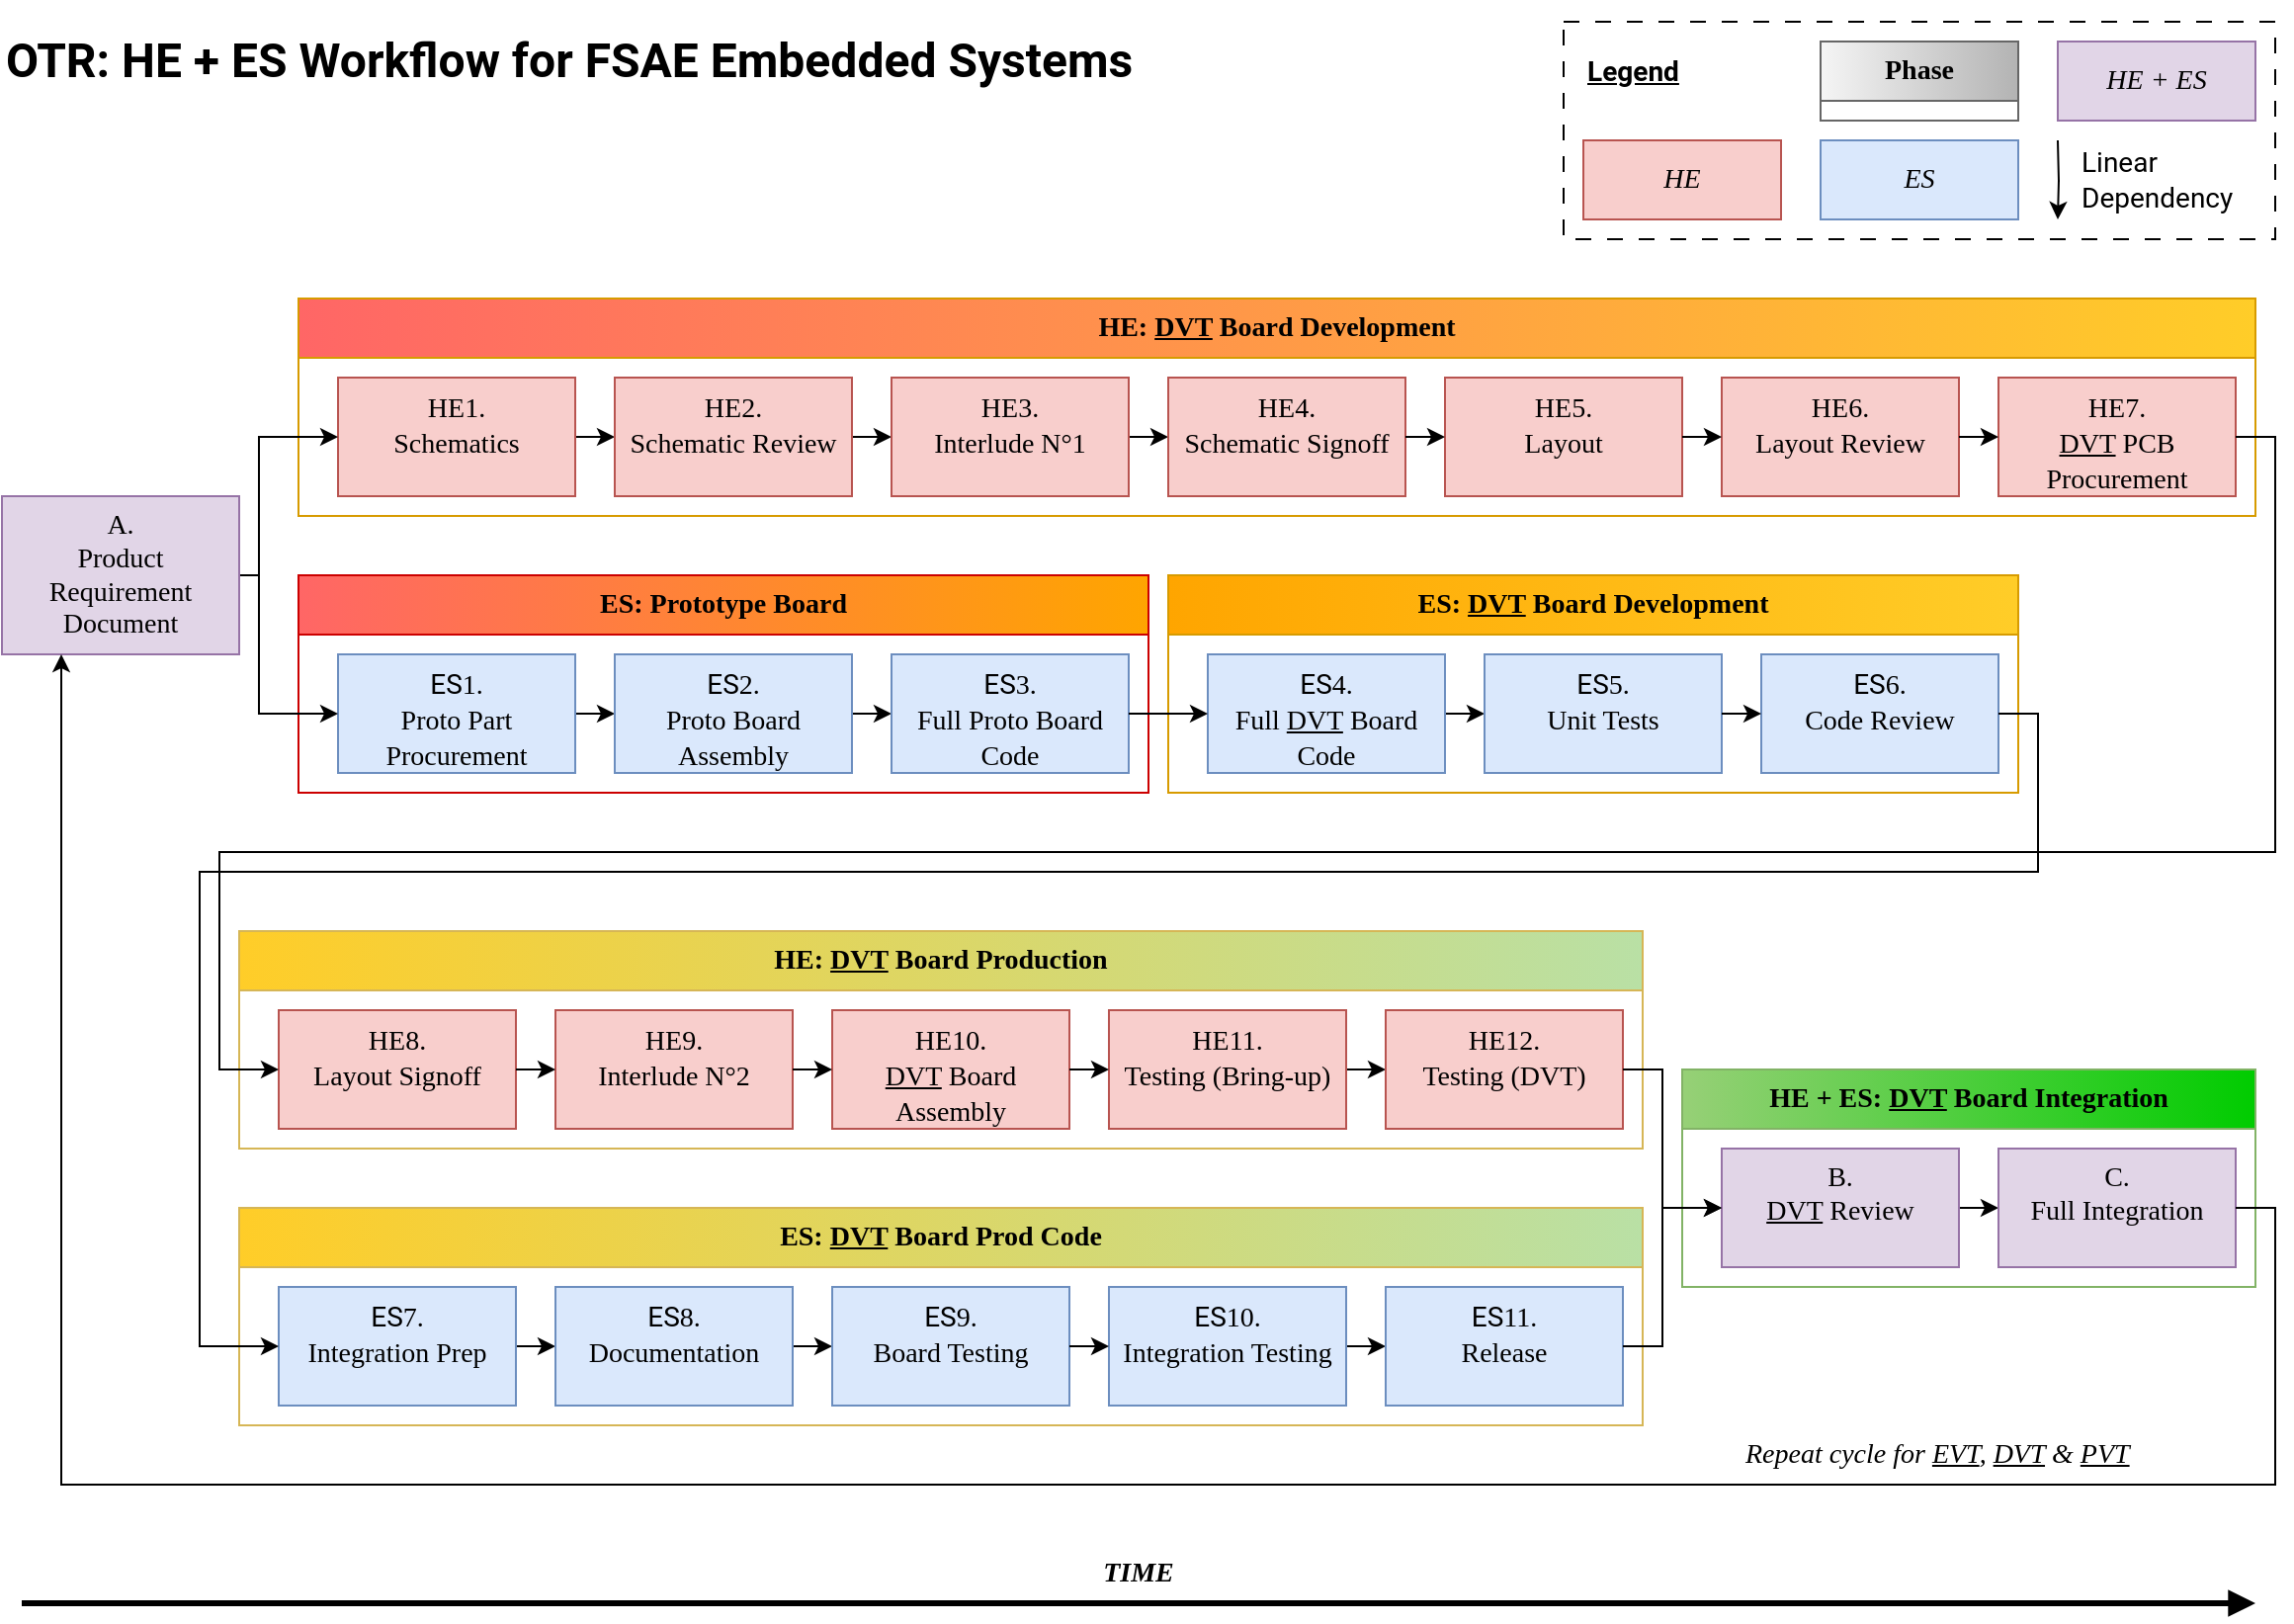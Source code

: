 <mxfile version="21.7.2" type="device">
  <diagram name="Page-1" id="mjspA0PIAPkoLd376Tkk">
    <mxGraphModel dx="1434" dy="746" grid="1" gridSize="10" guides="1" tooltips="1" connect="1" arrows="1" fold="1" page="1" pageScale="1" pageWidth="1169" pageHeight="827" math="0" shadow="0">
      <root>
        <mxCell id="0" />
        <mxCell id="1" parent="0" />
        <mxCell id="IAMInaEh3-bJ36sQtGoJ-46" value="ES: Prototype Board" style="swimlane;whiteSpace=wrap;html=1;fontSize=14;fontFamily=JetBrains Mono;fontSource=https%3A%2F%2Ffonts.googleapis.com%2Fcss%3Ffamily%3DJetBrains%2BMono;fillColor=#FFA500;strokeColor=#CC0000;startSize=30;gradientColor=#FF6666;gradientDirection=west;" parent="1" vertex="1">
          <mxGeometry x="160" y="290" width="430" height="110" as="geometry" />
        </mxCell>
        <mxCell id="IAMInaEh3-bJ36sQtGoJ-47" style="edgeStyle=orthogonalEdgeStyle;rounded=0;orthogonalLoop=1;jettySize=auto;html=1;exitX=1;exitY=0.5;exitDx=0;exitDy=0;entryX=0;entryY=0.5;entryDx=0;entryDy=0;" parent="IAMInaEh3-bJ36sQtGoJ-46" edge="1">
          <mxGeometry relative="1" as="geometry">
            <mxPoint x="140" y="70" as="sourcePoint" />
          </mxGeometry>
        </mxCell>
        <mxCell id="IAMInaEh3-bJ36sQtGoJ-49" style="edgeStyle=orthogonalEdgeStyle;rounded=0;orthogonalLoop=1;jettySize=auto;html=1;exitX=1;exitY=0.5;exitDx=0;exitDy=0;entryX=0;entryY=0.5;entryDx=0;entryDy=0;" parent="IAMInaEh3-bJ36sQtGoJ-46" edge="1">
          <mxGeometry relative="1" as="geometry">
            <mxPoint x="280" y="70" as="sourcePoint" />
          </mxGeometry>
        </mxCell>
        <mxCell id="IAMInaEh3-bJ36sQtGoJ-51" style="edgeStyle=orthogonalEdgeStyle;rounded=0;orthogonalLoop=1;jettySize=auto;html=1;exitX=1;exitY=0.5;exitDx=0;exitDy=0;entryX=0;entryY=0.5;entryDx=0;entryDy=0;" parent="IAMInaEh3-bJ36sQtGoJ-46" edge="1">
          <mxGeometry relative="1" as="geometry">
            <mxPoint x="420" y="70" as="sourcePoint" />
          </mxGeometry>
        </mxCell>
        <mxCell id="IAMInaEh3-bJ36sQtGoJ-54" style="edgeStyle=orthogonalEdgeStyle;rounded=0;orthogonalLoop=1;jettySize=auto;html=1;exitX=1;exitY=0.5;exitDx=0;exitDy=0;entryX=0;entryY=0.5;entryDx=0;entryDy=0;" parent="IAMInaEh3-bJ36sQtGoJ-46" edge="1">
          <mxGeometry relative="1" as="geometry">
            <mxPoint x="140" y="70" as="sourcePoint" />
          </mxGeometry>
        </mxCell>
        <mxCell id="IAMInaEh3-bJ36sQtGoJ-55" style="edgeStyle=orthogonalEdgeStyle;rounded=0;orthogonalLoop=1;jettySize=auto;html=1;exitX=1;exitY=0.5;exitDx=0;exitDy=0;entryX=0;entryY=0.5;entryDx=0;entryDy=0;" parent="IAMInaEh3-bJ36sQtGoJ-46" edge="1">
          <mxGeometry relative="1" as="geometry">
            <mxPoint x="280" y="70" as="sourcePoint" />
          </mxGeometry>
        </mxCell>
        <mxCell id="IAMInaEh3-bJ36sQtGoJ-56" style="edgeStyle=orthogonalEdgeStyle;rounded=0;orthogonalLoop=1;jettySize=auto;html=1;exitX=1;exitY=0.5;exitDx=0;exitDy=0;entryX=0;entryY=0.5;entryDx=0;entryDy=0;" parent="IAMInaEh3-bJ36sQtGoJ-46" edge="1">
          <mxGeometry relative="1" as="geometry">
            <mxPoint x="420" y="70" as="sourcePoint" />
          </mxGeometry>
        </mxCell>
        <mxCell id="gZYuaLEMHwlyxASo5A55-27" style="edgeStyle=orthogonalEdgeStyle;rounded=0;orthogonalLoop=1;jettySize=auto;html=1;exitX=1;exitY=0.5;exitDx=0;exitDy=0;entryX=0;entryY=0.5;entryDx=0;entryDy=0;" parent="IAMInaEh3-bJ36sQtGoJ-46" source="IAMInaEh3-bJ36sQtGoJ-8" target="IAMInaEh3-bJ36sQtGoJ-69" edge="1">
          <mxGeometry relative="1" as="geometry" />
        </mxCell>
        <mxCell id="IAMInaEh3-bJ36sQtGoJ-8" value="&lt;div&gt;ES&lt;font data-font-src=&quot;https://fonts.googleapis.com/css?family=JetBrains+Mono&quot; face=&quot;JetBrains Mono&quot; style=&quot;font-size: 14px;&quot;&gt;1.&lt;/font&gt;&lt;/div&gt;&lt;div&gt;&lt;font data-font-src=&quot;https://fonts.googleapis.com/css?family=JetBrains+Mono&quot; face=&quot;JetBrains Mono&quot; style=&quot;font-size: 14px;&quot;&gt;Proto Part Procurement&lt;br&gt;&lt;/font&gt;&lt;/div&gt;" style="rounded=0;whiteSpace=wrap;html=1;fontFamily=Roboto;fontSource=https%3A%2F%2Ffonts.googleapis.com%2Fcss%3Ffamily%3DRoboto;fontSize=14;fillColor=#dae8fc;strokeColor=#6c8ebf;spacingRight=1;spacingBottom=0;spacingLeft=1;verticalAlign=top;spacing=2;" parent="IAMInaEh3-bJ36sQtGoJ-46" vertex="1">
          <mxGeometry x="20" y="40" width="120" height="60" as="geometry" />
        </mxCell>
        <mxCell id="IAMInaEh3-bJ36sQtGoJ-77" style="edgeStyle=orthogonalEdgeStyle;rounded=0;orthogonalLoop=1;jettySize=auto;html=1;exitX=1;exitY=0.5;exitDx=0;exitDy=0;entryX=0;entryY=0.5;entryDx=0;entryDy=0;" parent="IAMInaEh3-bJ36sQtGoJ-46" source="IAMInaEh3-bJ36sQtGoJ-69" target="IAMInaEh3-bJ36sQtGoJ-76" edge="1">
          <mxGeometry relative="1" as="geometry" />
        </mxCell>
        <mxCell id="IAMInaEh3-bJ36sQtGoJ-69" value="&lt;div&gt;ES&lt;font data-font-src=&quot;https://fonts.googleapis.com/css?family=JetBrains+Mono&quot; face=&quot;JetBrains Mono&quot; style=&quot;font-size: 14px;&quot;&gt;2.&lt;/font&gt;&lt;/div&gt;&lt;div&gt;&lt;font data-font-src=&quot;https://fonts.googleapis.com/css?family=JetBrains+Mono&quot; face=&quot;JetBrains Mono&quot; style=&quot;font-size: 14px;&quot;&gt;Proto Board Assembly&lt;/font&gt;&lt;/div&gt;" style="rounded=0;whiteSpace=wrap;html=1;fontFamily=Roboto;fontSource=https%3A%2F%2Ffonts.googleapis.com%2Fcss%3Ffamily%3DRoboto;fontSize=14;fillColor=#dae8fc;strokeColor=#6c8ebf;spacingRight=1;spacingBottom=0;spacingLeft=1;verticalAlign=top;spacing=2;" parent="IAMInaEh3-bJ36sQtGoJ-46" vertex="1">
          <mxGeometry x="160" y="40" width="120" height="60" as="geometry" />
        </mxCell>
        <mxCell id="IAMInaEh3-bJ36sQtGoJ-76" value="&lt;div&gt;ES&lt;font data-font-src=&quot;https://fonts.googleapis.com/css?family=JetBrains+Mono&quot; face=&quot;JetBrains Mono&quot; style=&quot;font-size: 14px;&quot;&gt;3.&lt;/font&gt;&lt;/div&gt;&lt;div&gt;&lt;font data-font-src=&quot;https://fonts.googleapis.com/css?family=JetBrains+Mono&quot; face=&quot;JetBrains Mono&quot; style=&quot;font-size: 14px;&quot;&gt;Full Proto Board Code&lt;/font&gt;&lt;/div&gt;" style="rounded=0;whiteSpace=wrap;html=1;fontFamily=Roboto;fontSource=https%3A%2F%2Ffonts.googleapis.com%2Fcss%3Ffamily%3DRoboto;fontSize=14;fillColor=#dae8fc;strokeColor=#6c8ebf;spacingRight=1;spacingBottom=0;spacingLeft=1;verticalAlign=top;spacing=2;" parent="IAMInaEh3-bJ36sQtGoJ-46" vertex="1">
          <mxGeometry x="300" y="40" width="120" height="60" as="geometry" />
        </mxCell>
        <mxCell id="IAMInaEh3-bJ36sQtGoJ-81" style="edgeStyle=orthogonalEdgeStyle;rounded=0;orthogonalLoop=1;jettySize=auto;html=1;exitX=1;exitY=0.5;exitDx=0;exitDy=0;entryX=0;entryY=0.5;entryDx=0;entryDy=0;" parent="IAMInaEh3-bJ36sQtGoJ-46" edge="1">
          <mxGeometry relative="1" as="geometry">
            <mxPoint x="720" y="70" as="targetPoint" />
          </mxGeometry>
        </mxCell>
        <mxCell id="IAMInaEh3-bJ36sQtGoJ-7" value="HE: &lt;u&gt;DVT&lt;/u&gt; &lt;font face=&quot;JetBrains Mono&quot;&gt;Board&lt;/font&gt; Development" style="swimlane;whiteSpace=wrap;html=1;fontSize=14;fontFamily=JetBrains Mono;fontSource=https%3A%2F%2Ffonts.googleapis.com%2Fcss%3Ffamily%3DJetBrains%2BMono;fillColor=#ffcd28;strokeColor=#d79b00;startSize=30;gradientColor=#FF6666;gradientDirection=west;" parent="1" vertex="1">
          <mxGeometry x="160" y="150" width="990" height="110" as="geometry" />
        </mxCell>
        <mxCell id="IAMInaEh3-bJ36sQtGoJ-29" style="edgeStyle=orthogonalEdgeStyle;rounded=0;orthogonalLoop=1;jettySize=auto;html=1;exitX=1;exitY=0.5;exitDx=0;exitDy=0;entryX=0;entryY=0.5;entryDx=0;entryDy=0;" parent="IAMInaEh3-bJ36sQtGoJ-7" source="IAMInaEh3-bJ36sQtGoJ-3" target="IAMInaEh3-bJ36sQtGoJ-26" edge="1">
          <mxGeometry relative="1" as="geometry" />
        </mxCell>
        <mxCell id="IAMInaEh3-bJ36sQtGoJ-3" value="&lt;div&gt;&lt;font data-font-src=&quot;https://fonts.googleapis.com/css?family=JetBrains+Mono&quot; face=&quot;JetBrains Mono&quot; style=&quot;font-size: 14px;&quot;&gt;HE1.&lt;/font&gt;&lt;/div&gt;&lt;div&gt;&lt;font data-font-src=&quot;https://fonts.googleapis.com/css?family=JetBrains+Mono&quot; face=&quot;JetBrains Mono&quot; style=&quot;font-size: 14px;&quot;&gt;Schematics&lt;/font&gt;&lt;/div&gt;" style="rounded=0;whiteSpace=wrap;html=1;fontFamily=Roboto;fontSource=https%3A%2F%2Ffonts.googleapis.com%2Fcss%3Ffamily%3DRoboto;fontSize=14;fillColor=#f8cecc;strokeColor=#b85450;spacingRight=1;spacingBottom=0;spacingLeft=1;verticalAlign=top;spacing=2;" parent="IAMInaEh3-bJ36sQtGoJ-7" vertex="1">
          <mxGeometry x="20" y="40" width="120" height="60" as="geometry" />
        </mxCell>
        <mxCell id="IAMInaEh3-bJ36sQtGoJ-30" style="edgeStyle=orthogonalEdgeStyle;rounded=0;orthogonalLoop=1;jettySize=auto;html=1;exitX=1;exitY=0.5;exitDx=0;exitDy=0;entryX=0;entryY=0.5;entryDx=0;entryDy=0;" parent="IAMInaEh3-bJ36sQtGoJ-7" source="IAMInaEh3-bJ36sQtGoJ-26" target="IAMInaEh3-bJ36sQtGoJ-27" edge="1">
          <mxGeometry relative="1" as="geometry" />
        </mxCell>
        <mxCell id="IAMInaEh3-bJ36sQtGoJ-26" value="&lt;div&gt;&lt;font data-font-src=&quot;https://fonts.googleapis.com/css?family=JetBrains+Mono&quot; face=&quot;JetBrains Mono&quot; style=&quot;font-size: 14px;&quot;&gt;HE2.&lt;/font&gt;&lt;/div&gt;&lt;div&gt;&lt;font data-font-src=&quot;https://fonts.googleapis.com/css?family=JetBrains+Mono&quot; face=&quot;JetBrains Mono&quot; style=&quot;font-size: 14px;&quot;&gt;Schematic Review&lt;/font&gt;&lt;/div&gt;" style="rounded=0;whiteSpace=wrap;html=1;fontFamily=Roboto;fontSource=https%3A%2F%2Ffonts.googleapis.com%2Fcss%3Ffamily%3DRoboto;fontSize=14;fillColor=#f8cecc;strokeColor=#b85450;spacingRight=1;spacingBottom=0;spacingLeft=1;verticalAlign=top;spacing=2;" parent="IAMInaEh3-bJ36sQtGoJ-7" vertex="1">
          <mxGeometry x="160" y="40" width="120" height="60" as="geometry" />
        </mxCell>
        <mxCell id="IAMInaEh3-bJ36sQtGoJ-35" style="edgeStyle=orthogonalEdgeStyle;rounded=0;orthogonalLoop=1;jettySize=auto;html=1;exitX=1;exitY=0.5;exitDx=0;exitDy=0;entryX=0;entryY=0.5;entryDx=0;entryDy=0;" parent="IAMInaEh3-bJ36sQtGoJ-7" source="IAMInaEh3-bJ36sQtGoJ-27" target="IAMInaEh3-bJ36sQtGoJ-28" edge="1">
          <mxGeometry relative="1" as="geometry" />
        </mxCell>
        <mxCell id="IAMInaEh3-bJ36sQtGoJ-27" value="&lt;div&gt;&lt;font face=&quot;JetBrains Mono&quot;&gt;HE3.&lt;/font&gt;&lt;/div&gt;&lt;div&gt;&lt;font face=&quot;JetBrains Mono&quot;&gt;Interlude N°1&lt;/font&gt;&lt;/div&gt;" style="rounded=0;whiteSpace=wrap;html=1;fontFamily=Roboto;fontSource=https%3A%2F%2Ffonts.googleapis.com%2Fcss%3Ffamily%3DRoboto;fontSize=14;fillColor=#f8cecc;strokeColor=#b85450;spacingRight=1;spacingBottom=0;spacingLeft=1;verticalAlign=top;spacing=2;" parent="IAMInaEh3-bJ36sQtGoJ-7" vertex="1">
          <mxGeometry x="300" y="40" width="120" height="60" as="geometry" />
        </mxCell>
        <mxCell id="IAMInaEh3-bJ36sQtGoJ-28" value="&lt;div&gt;&lt;font face=&quot;JetBrains Mono&quot;&gt;HE4.&lt;/font&gt;&lt;/div&gt;&lt;div&gt;&lt;font face=&quot;JetBrains Mono&quot;&gt;Schematic Signoff&lt;/font&gt;&lt;/div&gt;" style="rounded=0;whiteSpace=wrap;html=1;fontFamily=Roboto;fontSource=https%3A%2F%2Ffonts.googleapis.com%2Fcss%3Ffamily%3DRoboto;fontSize=14;fillColor=#f8cecc;strokeColor=#b85450;spacingRight=1;spacingBottom=0;spacingLeft=1;verticalAlign=top;spacing=2;" parent="IAMInaEh3-bJ36sQtGoJ-7" vertex="1">
          <mxGeometry x="440" y="40" width="120" height="60" as="geometry" />
        </mxCell>
        <mxCell id="IAMInaEh3-bJ36sQtGoJ-33" value="&lt;div&gt;&lt;font face=&quot;JetBrains Mono&quot;&gt;HE5.&lt;/font&gt;&lt;/div&gt;&lt;div&gt;&lt;font face=&quot;JetBrains Mono&quot;&gt;Layout&lt;/font&gt;&lt;/div&gt;" style="rounded=0;whiteSpace=wrap;html=1;fontFamily=Roboto;fontSource=https%3A%2F%2Ffonts.googleapis.com%2Fcss%3Ffamily%3DRoboto;fontSize=14;fillColor=#f8cecc;strokeColor=#b85450;spacingRight=1;spacingBottom=0;spacingLeft=1;verticalAlign=top;spacing=2;" parent="IAMInaEh3-bJ36sQtGoJ-7" vertex="1">
          <mxGeometry x="580" y="40" width="120" height="60" as="geometry" />
        </mxCell>
        <mxCell id="IAMInaEh3-bJ36sQtGoJ-36" style="edgeStyle=orthogonalEdgeStyle;rounded=0;orthogonalLoop=1;jettySize=auto;html=1;exitX=1;exitY=0.5;exitDx=0;exitDy=0;entryX=0;entryY=0.5;entryDx=0;entryDy=0;" parent="IAMInaEh3-bJ36sQtGoJ-7" source="IAMInaEh3-bJ36sQtGoJ-28" target="IAMInaEh3-bJ36sQtGoJ-33" edge="1">
          <mxGeometry relative="1" as="geometry" />
        </mxCell>
        <mxCell id="IAMInaEh3-bJ36sQtGoJ-34" value="&lt;div&gt;&lt;font face=&quot;JetBrains Mono&quot;&gt;HE6.&lt;/font&gt;&lt;/div&gt;&lt;div&gt;&lt;font face=&quot;JetBrains Mono&quot;&gt;Layout Review&lt;br&gt;&lt;/font&gt;&lt;/div&gt;" style="rounded=0;whiteSpace=wrap;html=1;fontFamily=Roboto;fontSource=https%3A%2F%2Ffonts.googleapis.com%2Fcss%3Ffamily%3DRoboto;fontSize=14;fillColor=#f8cecc;strokeColor=#b85450;spacingRight=1;spacingBottom=0;spacingLeft=1;verticalAlign=top;spacing=2;" parent="IAMInaEh3-bJ36sQtGoJ-7" vertex="1">
          <mxGeometry x="720" y="40" width="120" height="60" as="geometry" />
        </mxCell>
        <mxCell id="IAMInaEh3-bJ36sQtGoJ-37" style="edgeStyle=orthogonalEdgeStyle;rounded=0;orthogonalLoop=1;jettySize=auto;html=1;exitX=1;exitY=0.5;exitDx=0;exitDy=0;entryX=0;entryY=0.5;entryDx=0;entryDy=0;" parent="IAMInaEh3-bJ36sQtGoJ-7" source="IAMInaEh3-bJ36sQtGoJ-33" target="IAMInaEh3-bJ36sQtGoJ-34" edge="1">
          <mxGeometry relative="1" as="geometry" />
        </mxCell>
        <mxCell id="Y3I45RrFKO6Svg60PtW8-3" value="&lt;div&gt;&lt;font face=&quot;JetBrains Mono&quot;&gt;HE7.&lt;/font&gt;&lt;/div&gt;&lt;div&gt;&lt;font face=&quot;JetBrains Mono&quot;&gt;&lt;u&gt;DVT&lt;/u&gt; PCB Procurement&lt;/font&gt;&lt;/div&gt;" style="rounded=0;whiteSpace=wrap;html=1;fontFamily=Roboto;fontSource=https%3A%2F%2Ffonts.googleapis.com%2Fcss%3Ffamily%3DRoboto;fontSize=14;fillColor=#f8cecc;strokeColor=#b85450;spacingRight=1;spacingBottom=0;spacingLeft=1;verticalAlign=top;spacing=2;" vertex="1" parent="IAMInaEh3-bJ36sQtGoJ-7">
          <mxGeometry x="860" y="40" width="120" height="60" as="geometry" />
        </mxCell>
        <mxCell id="Y3I45RrFKO6Svg60PtW8-5" style="edgeStyle=orthogonalEdgeStyle;rounded=0;orthogonalLoop=1;jettySize=auto;html=1;exitX=1;exitY=0.5;exitDx=0;exitDy=0;entryX=0;entryY=0.5;entryDx=0;entryDy=0;" edge="1" parent="IAMInaEh3-bJ36sQtGoJ-7" source="IAMInaEh3-bJ36sQtGoJ-34" target="Y3I45RrFKO6Svg60PtW8-3">
          <mxGeometry relative="1" as="geometry" />
        </mxCell>
        <mxCell id="IAMInaEh3-bJ36sQtGoJ-58" value="HE: &lt;u&gt;DVT&lt;/u&gt; &lt;font face=&quot;JetBrains Mono&quot;&gt;Board Production&lt;br&gt;&lt;/font&gt;" style="swimlane;whiteSpace=wrap;html=1;fontSize=14;fontFamily=JetBrains Mono;fontSource=https%3A%2F%2Ffonts.googleapis.com%2Fcss%3Ffamily%3DJetBrains%2BMono;fillColor=#B9E0A5;strokeColor=#d6b656;startSize=30;gradientColor=#FFCD28;gradientDirection=west;" parent="1" vertex="1">
          <mxGeometry x="130" y="470" width="710" height="110" as="geometry" />
        </mxCell>
        <mxCell id="IAMInaEh3-bJ36sQtGoJ-59" style="edgeStyle=orthogonalEdgeStyle;rounded=0;orthogonalLoop=1;jettySize=auto;html=1;exitX=1;exitY=0.5;exitDx=0;exitDy=0;entryX=0;entryY=0.5;entryDx=0;entryDy=0;" parent="IAMInaEh3-bJ36sQtGoJ-58" edge="1">
          <mxGeometry relative="1" as="geometry">
            <mxPoint x="140" y="70" as="sourcePoint" />
          </mxGeometry>
        </mxCell>
        <mxCell id="IAMInaEh3-bJ36sQtGoJ-60" style="edgeStyle=orthogonalEdgeStyle;rounded=0;orthogonalLoop=1;jettySize=auto;html=1;exitX=1;exitY=0.5;exitDx=0;exitDy=0;entryX=0;entryY=0.5;entryDx=0;entryDy=0;" parent="IAMInaEh3-bJ36sQtGoJ-58" edge="1">
          <mxGeometry relative="1" as="geometry">
            <mxPoint x="280" y="70" as="sourcePoint" />
          </mxGeometry>
        </mxCell>
        <mxCell id="IAMInaEh3-bJ36sQtGoJ-61" style="edgeStyle=orthogonalEdgeStyle;rounded=0;orthogonalLoop=1;jettySize=auto;html=1;exitX=1;exitY=0.5;exitDx=0;exitDy=0;entryX=0;entryY=0.5;entryDx=0;entryDy=0;" parent="IAMInaEh3-bJ36sQtGoJ-58" edge="1">
          <mxGeometry relative="1" as="geometry">
            <mxPoint x="420" y="70" as="sourcePoint" />
          </mxGeometry>
        </mxCell>
        <mxCell id="IAMInaEh3-bJ36sQtGoJ-62" value="&lt;div&gt;&lt;font face=&quot;JetBrains Mono&quot;&gt;HE8.&lt;/font&gt;&lt;br&gt;&lt;div&gt;&lt;font face=&quot;JetBrains Mono&quot;&gt;Layout Signoff&lt;br&gt;&lt;/font&gt;&lt;/div&gt;&lt;/div&gt;" style="rounded=0;whiteSpace=wrap;html=1;fontFamily=Roboto;fontSource=https%3A%2F%2Ffonts.googleapis.com%2Fcss%3Ffamily%3DRoboto;fontSize=14;fillColor=#f8cecc;strokeColor=#b85450;spacingRight=1;spacingBottom=0;spacingLeft=1;verticalAlign=top;spacing=2;" parent="IAMInaEh3-bJ36sQtGoJ-58" vertex="1">
          <mxGeometry x="20" y="40" width="120" height="60" as="geometry" />
        </mxCell>
        <mxCell id="IAMInaEh3-bJ36sQtGoJ-63" value="&lt;div&gt;&lt;font face=&quot;JetBrains Mono&quot;&gt;HE9.&lt;/font&gt;&lt;/div&gt;&lt;div&gt;&lt;font face=&quot;JetBrains Mono&quot;&gt;Interlude N°2&lt;/font&gt;&lt;/div&gt;" style="rounded=0;whiteSpace=wrap;html=1;fontFamily=Roboto;fontSource=https%3A%2F%2Ffonts.googleapis.com%2Fcss%3Ffamily%3DRoboto;fontSize=14;fillColor=#f8cecc;strokeColor=#b85450;spacingRight=1;spacingBottom=0;spacingLeft=1;verticalAlign=top;spacing=2;" parent="IAMInaEh3-bJ36sQtGoJ-58" vertex="1">
          <mxGeometry x="160" y="40" width="120" height="60" as="geometry" />
        </mxCell>
        <mxCell id="IAMInaEh3-bJ36sQtGoJ-64" style="edgeStyle=orthogonalEdgeStyle;rounded=0;orthogonalLoop=1;jettySize=auto;html=1;exitX=1;exitY=0.5;exitDx=0;exitDy=0;entryX=0;entryY=0.5;entryDx=0;entryDy=0;" parent="IAMInaEh3-bJ36sQtGoJ-58" source="IAMInaEh3-bJ36sQtGoJ-62" target="IAMInaEh3-bJ36sQtGoJ-63" edge="1">
          <mxGeometry relative="1" as="geometry" />
        </mxCell>
        <mxCell id="IAMInaEh3-bJ36sQtGoJ-65" value="&lt;div&gt;&lt;font face=&quot;JetBrains Mono&quot;&gt;HE10.&lt;/font&gt;&lt;/div&gt;&lt;div&gt;&lt;font face=&quot;JetBrains Mono&quot;&gt;&lt;u&gt;DVT&lt;/u&gt; Board &lt;/font&gt;&lt;font face=&quot;JetBrains Mono&quot;&gt;Assembly&lt;/font&gt;&lt;/div&gt;" style="rounded=0;whiteSpace=wrap;html=1;fontFamily=Roboto;fontSource=https%3A%2F%2Ffonts.googleapis.com%2Fcss%3Ffamily%3DRoboto;fontSize=14;fillColor=#f8cecc;strokeColor=#b85450;spacingRight=1;spacingBottom=0;spacingLeft=1;verticalAlign=top;spacing=2;" parent="IAMInaEh3-bJ36sQtGoJ-58" vertex="1">
          <mxGeometry x="300" y="40" width="120" height="60" as="geometry" />
        </mxCell>
        <mxCell id="IAMInaEh3-bJ36sQtGoJ-66" style="edgeStyle=orthogonalEdgeStyle;rounded=0;orthogonalLoop=1;jettySize=auto;html=1;exitX=1;exitY=0.5;exitDx=0;exitDy=0;entryX=0;entryY=0.5;entryDx=0;entryDy=0;" parent="IAMInaEh3-bJ36sQtGoJ-58" source="IAMInaEh3-bJ36sQtGoJ-63" target="IAMInaEh3-bJ36sQtGoJ-65" edge="1">
          <mxGeometry relative="1" as="geometry" />
        </mxCell>
        <mxCell id="Y3I45RrFKO6Svg60PtW8-6" style="edgeStyle=orthogonalEdgeStyle;rounded=0;orthogonalLoop=1;jettySize=auto;html=1;exitX=1;exitY=0.5;exitDx=0;exitDy=0;entryX=0;entryY=0.5;entryDx=0;entryDy=0;" edge="1" parent="IAMInaEh3-bJ36sQtGoJ-58" source="IAMInaEh3-bJ36sQtGoJ-67" target="Y3I45RrFKO6Svg60PtW8-1">
          <mxGeometry relative="1" as="geometry" />
        </mxCell>
        <mxCell id="IAMInaEh3-bJ36sQtGoJ-67" value="&lt;div&gt;&lt;font face=&quot;JetBrains Mono&quot;&gt;HE11.&lt;/font&gt;&lt;/div&gt;&lt;div&gt;&lt;font face=&quot;JetBrains Mono&quot;&gt;Testing (Bring-up)&lt;br&gt;&lt;/font&gt;&lt;/div&gt;" style="rounded=0;whiteSpace=wrap;html=1;fontFamily=Roboto;fontSource=https%3A%2F%2Ffonts.googleapis.com%2Fcss%3Ffamily%3DRoboto;fontSize=14;fillColor=#f8cecc;strokeColor=#b85450;spacingRight=1;spacingBottom=0;spacingLeft=1;verticalAlign=top;spacing=2;" parent="IAMInaEh3-bJ36sQtGoJ-58" vertex="1">
          <mxGeometry x="440" y="40" width="120" height="60" as="geometry" />
        </mxCell>
        <mxCell id="IAMInaEh3-bJ36sQtGoJ-68" style="edgeStyle=orthogonalEdgeStyle;rounded=0;orthogonalLoop=1;jettySize=auto;html=1;exitX=1;exitY=0.5;exitDx=0;exitDy=0;entryX=0;entryY=0.5;entryDx=0;entryDy=0;" parent="IAMInaEh3-bJ36sQtGoJ-58" source="IAMInaEh3-bJ36sQtGoJ-65" target="IAMInaEh3-bJ36sQtGoJ-67" edge="1">
          <mxGeometry relative="1" as="geometry" />
        </mxCell>
        <mxCell id="Y3I45RrFKO6Svg60PtW8-1" value="&lt;div&gt;&lt;font face=&quot;JetBrains Mono&quot;&gt;HE12.&lt;/font&gt;&lt;/div&gt;&lt;div&gt;&lt;font face=&quot;JetBrains Mono&quot;&gt;Testing (DVT)&lt;br&gt;&lt;/font&gt;&lt;/div&gt;" style="rounded=0;whiteSpace=wrap;html=1;fontFamily=Roboto;fontSource=https%3A%2F%2Ffonts.googleapis.com%2Fcss%3Ffamily%3DRoboto;fontSize=14;fillColor=#f8cecc;strokeColor=#b85450;spacingRight=1;spacingBottom=0;spacingLeft=1;verticalAlign=top;spacing=2;" vertex="1" parent="IAMInaEh3-bJ36sQtGoJ-58">
          <mxGeometry x="580" y="40" width="120" height="60" as="geometry" />
        </mxCell>
        <mxCell id="IAMInaEh3-bJ36sQtGoJ-97" value="ES: &lt;u&gt;DVT&lt;/u&gt; Board Prod Code" style="swimlane;whiteSpace=wrap;html=1;fontSize=14;fontFamily=JetBrains Mono;fontSource=https%3A%2F%2Ffonts.googleapis.com%2Fcss%3Ffamily%3DJetBrains%2BMono;fillColor=#B9E0A5;strokeColor=#d6b656;startSize=30;gradientColor=#FFCD28;gradientDirection=west;" parent="1" vertex="1">
          <mxGeometry x="130" y="610" width="710" height="110" as="geometry" />
        </mxCell>
        <mxCell id="IAMInaEh3-bJ36sQtGoJ-98" style="edgeStyle=orthogonalEdgeStyle;rounded=0;orthogonalLoop=1;jettySize=auto;html=1;exitX=1;exitY=0.5;exitDx=0;exitDy=0;entryX=0;entryY=0.5;entryDx=0;entryDy=0;" parent="IAMInaEh3-bJ36sQtGoJ-97" edge="1">
          <mxGeometry relative="1" as="geometry">
            <mxPoint x="140" y="70" as="sourcePoint" />
          </mxGeometry>
        </mxCell>
        <mxCell id="IAMInaEh3-bJ36sQtGoJ-99" style="edgeStyle=orthogonalEdgeStyle;rounded=0;orthogonalLoop=1;jettySize=auto;html=1;exitX=1;exitY=0.5;exitDx=0;exitDy=0;entryX=0;entryY=0.5;entryDx=0;entryDy=0;" parent="IAMInaEh3-bJ36sQtGoJ-97" edge="1">
          <mxGeometry relative="1" as="geometry">
            <mxPoint x="280" y="70" as="sourcePoint" />
          </mxGeometry>
        </mxCell>
        <mxCell id="IAMInaEh3-bJ36sQtGoJ-100" style="edgeStyle=orthogonalEdgeStyle;rounded=0;orthogonalLoop=1;jettySize=auto;html=1;exitX=1;exitY=0.5;exitDx=0;exitDy=0;entryX=0;entryY=0.5;entryDx=0;entryDy=0;" parent="IAMInaEh3-bJ36sQtGoJ-97" edge="1">
          <mxGeometry relative="1" as="geometry">
            <mxPoint x="420" y="70" as="sourcePoint" />
          </mxGeometry>
        </mxCell>
        <mxCell id="IAMInaEh3-bJ36sQtGoJ-101" style="edgeStyle=orthogonalEdgeStyle;rounded=0;orthogonalLoop=1;jettySize=auto;html=1;exitX=1;exitY=0.5;exitDx=0;exitDy=0;entryX=0;entryY=0.5;entryDx=0;entryDy=0;" parent="IAMInaEh3-bJ36sQtGoJ-97" edge="1">
          <mxGeometry relative="1" as="geometry">
            <mxPoint x="140" y="70" as="sourcePoint" />
          </mxGeometry>
        </mxCell>
        <mxCell id="IAMInaEh3-bJ36sQtGoJ-102" style="edgeStyle=orthogonalEdgeStyle;rounded=0;orthogonalLoop=1;jettySize=auto;html=1;exitX=1;exitY=0.5;exitDx=0;exitDy=0;entryX=0;entryY=0.5;entryDx=0;entryDy=0;" parent="IAMInaEh3-bJ36sQtGoJ-97" edge="1">
          <mxGeometry relative="1" as="geometry">
            <mxPoint x="280" y="70" as="sourcePoint" />
          </mxGeometry>
        </mxCell>
        <mxCell id="IAMInaEh3-bJ36sQtGoJ-103" style="edgeStyle=orthogonalEdgeStyle;rounded=0;orthogonalLoop=1;jettySize=auto;html=1;exitX=1;exitY=0.5;exitDx=0;exitDy=0;entryX=0;entryY=0.5;entryDx=0;entryDy=0;" parent="IAMInaEh3-bJ36sQtGoJ-97" edge="1">
          <mxGeometry relative="1" as="geometry">
            <mxPoint x="420" y="70" as="sourcePoint" />
          </mxGeometry>
        </mxCell>
        <mxCell id="IAMInaEh3-bJ36sQtGoJ-104" style="edgeStyle=orthogonalEdgeStyle;rounded=0;orthogonalLoop=1;jettySize=auto;html=1;exitX=1;exitY=0.5;exitDx=0;exitDy=0;entryX=0;entryY=0.5;entryDx=0;entryDy=0;" parent="IAMInaEh3-bJ36sQtGoJ-97" source="IAMInaEh3-bJ36sQtGoJ-105" target="IAMInaEh3-bJ36sQtGoJ-107" edge="1">
          <mxGeometry relative="1" as="geometry" />
        </mxCell>
        <mxCell id="IAMInaEh3-bJ36sQtGoJ-105" value="&lt;div&gt;ES&lt;font data-font-src=&quot;https://fonts.googleapis.com/css?family=JetBrains+Mono&quot; face=&quot;JetBrains Mono&quot; style=&quot;font-size: 14px;&quot;&gt;7.&lt;/font&gt;&lt;/div&gt;&lt;div&gt;&lt;font data-font-src=&quot;https://fonts.googleapis.com/css?family=JetBrains+Mono&quot; face=&quot;JetBrains Mono&quot; style=&quot;font-size: 14px;&quot;&gt;Integration Prep&lt;br&gt;&lt;/font&gt;&lt;/div&gt;" style="rounded=0;whiteSpace=wrap;html=1;fontFamily=Roboto;fontSource=https%3A%2F%2Ffonts.googleapis.com%2Fcss%3Ffamily%3DRoboto;fontSize=14;fillColor=#dae8fc;strokeColor=#6c8ebf;spacingRight=1;spacingBottom=0;spacingLeft=1;verticalAlign=top;spacing=2;" parent="IAMInaEh3-bJ36sQtGoJ-97" vertex="1">
          <mxGeometry x="20" y="40" width="120" height="60" as="geometry" />
        </mxCell>
        <mxCell id="IAMInaEh3-bJ36sQtGoJ-106" style="edgeStyle=orthogonalEdgeStyle;rounded=0;orthogonalLoop=1;jettySize=auto;html=1;exitX=1;exitY=0.5;exitDx=0;exitDy=0;entryX=0;entryY=0.5;entryDx=0;entryDy=0;" parent="IAMInaEh3-bJ36sQtGoJ-97" source="IAMInaEh3-bJ36sQtGoJ-107" target="IAMInaEh3-bJ36sQtGoJ-109" edge="1">
          <mxGeometry relative="1" as="geometry" />
        </mxCell>
        <mxCell id="IAMInaEh3-bJ36sQtGoJ-107" value="&lt;div&gt;ES&lt;font data-font-src=&quot;https://fonts.googleapis.com/css?family=JetBrains+Mono&quot; face=&quot;JetBrains Mono&quot; style=&quot;font-size: 14px;&quot;&gt;8.&lt;/font&gt;&lt;/div&gt;&lt;div&gt;&lt;font data-font-src=&quot;https://fonts.googleapis.com/css?family=JetBrains+Mono&quot; face=&quot;JetBrains Mono&quot; style=&quot;font-size: 14px;&quot;&gt;Documentation&lt;br&gt;&lt;/font&gt;&lt;/div&gt;" style="rounded=0;whiteSpace=wrap;html=1;fontFamily=Roboto;fontSource=https%3A%2F%2Ffonts.googleapis.com%2Fcss%3Ffamily%3DRoboto;fontSize=14;fillColor=#dae8fc;strokeColor=#6c8ebf;spacingRight=1;spacingBottom=0;spacingLeft=1;verticalAlign=top;spacing=2;" parent="IAMInaEh3-bJ36sQtGoJ-97" vertex="1">
          <mxGeometry x="160" y="40" width="120" height="60" as="geometry" />
        </mxCell>
        <mxCell id="IAMInaEh3-bJ36sQtGoJ-109" value="&lt;div&gt;ES&lt;font data-font-src=&quot;https://fonts.googleapis.com/css?family=JetBrains+Mono&quot; face=&quot;JetBrains Mono&quot; style=&quot;font-size: 14px;&quot;&gt;9.&lt;/font&gt;&lt;/div&gt;&lt;div&gt;&lt;font data-font-src=&quot;https://fonts.googleapis.com/css?family=JetBrains+Mono&quot; face=&quot;JetBrains Mono&quot; style=&quot;font-size: 14px;&quot;&gt;Board Testing&lt;br&gt;&lt;/font&gt;&lt;/div&gt;" style="rounded=0;whiteSpace=wrap;html=1;fontFamily=Roboto;fontSource=https%3A%2F%2Ffonts.googleapis.com%2Fcss%3Ffamily%3DRoboto;fontSize=14;fillColor=#dae8fc;strokeColor=#6c8ebf;spacingRight=1;spacingBottom=0;spacingLeft=1;verticalAlign=top;spacing=2;" parent="IAMInaEh3-bJ36sQtGoJ-97" vertex="1">
          <mxGeometry x="300" y="40" width="120" height="60" as="geometry" />
        </mxCell>
        <mxCell id="IAMInaEh3-bJ36sQtGoJ-110" style="edgeStyle=orthogonalEdgeStyle;rounded=0;orthogonalLoop=1;jettySize=auto;html=1;exitX=1;exitY=0.5;exitDx=0;exitDy=0;entryX=0;entryY=0.5;entryDx=0;entryDy=0;" parent="IAMInaEh3-bJ36sQtGoJ-97" edge="1">
          <mxGeometry relative="1" as="geometry">
            <mxPoint x="580" y="70" as="targetPoint" />
          </mxGeometry>
        </mxCell>
        <mxCell id="IAMInaEh3-bJ36sQtGoJ-112" style="edgeStyle=orthogonalEdgeStyle;rounded=0;orthogonalLoop=1;jettySize=auto;html=1;exitX=1;exitY=0.5;exitDx=0;exitDy=0;entryX=0;entryY=0.5;entryDx=0;entryDy=0;" parent="IAMInaEh3-bJ36sQtGoJ-97" edge="1">
          <mxGeometry relative="1" as="geometry">
            <mxPoint x="720" y="70" as="targetPoint" />
          </mxGeometry>
        </mxCell>
        <mxCell id="Y3I45RrFKO6Svg60PtW8-14" style="edgeStyle=orthogonalEdgeStyle;rounded=0;orthogonalLoop=1;jettySize=auto;html=1;exitX=1;exitY=0.5;exitDx=0;exitDy=0;entryX=0;entryY=0.5;entryDx=0;entryDy=0;" edge="1" parent="IAMInaEh3-bJ36sQtGoJ-97" source="Y3I45RrFKO6Svg60PtW8-9" target="Y3I45RrFKO6Svg60PtW8-13">
          <mxGeometry relative="1" as="geometry" />
        </mxCell>
        <mxCell id="Y3I45RrFKO6Svg60PtW8-9" value="&lt;div&gt;ES&lt;font data-font-src=&quot;https://fonts.googleapis.com/css?family=JetBrains+Mono&quot; face=&quot;JetBrains Mono&quot; style=&quot;font-size: 14px;&quot;&gt;10.&lt;/font&gt;&lt;/div&gt;&lt;div&gt;&lt;font data-font-src=&quot;https://fonts.googleapis.com/css?family=JetBrains+Mono&quot; face=&quot;JetBrains Mono&quot; style=&quot;font-size: 14px;&quot;&gt;Integration Testing&lt;br&gt;&lt;/font&gt;&lt;/div&gt;" style="rounded=0;whiteSpace=wrap;html=1;fontFamily=Roboto;fontSource=https%3A%2F%2Ffonts.googleapis.com%2Fcss%3Ffamily%3DRoboto;fontSize=14;fillColor=#dae8fc;strokeColor=#6c8ebf;spacingRight=1;spacingBottom=0;spacingLeft=1;verticalAlign=top;spacing=2;" vertex="1" parent="IAMInaEh3-bJ36sQtGoJ-97">
          <mxGeometry x="440" y="40" width="120" height="60" as="geometry" />
        </mxCell>
        <mxCell id="Y3I45RrFKO6Svg60PtW8-10" value="" style="edgeStyle=orthogonalEdgeStyle;rounded=0;orthogonalLoop=1;jettySize=auto;html=1;exitX=1;exitY=0.5;exitDx=0;exitDy=0;entryX=0;entryY=0.5;entryDx=0;entryDy=0;" edge="1" parent="IAMInaEh3-bJ36sQtGoJ-97" source="IAMInaEh3-bJ36sQtGoJ-109" target="Y3I45RrFKO6Svg60PtW8-9">
          <mxGeometry relative="1" as="geometry">
            <Array as="points" />
            <mxPoint x="400" y="70" as="sourcePoint" />
            <mxPoint x="750" as="targetPoint" />
          </mxGeometry>
        </mxCell>
        <mxCell id="Y3I45RrFKO6Svg60PtW8-13" value="&lt;div&gt;ES&lt;font data-font-src=&quot;https://fonts.googleapis.com/css?family=JetBrains+Mono&quot; face=&quot;JetBrains Mono&quot; style=&quot;font-size: 14px;&quot;&gt;11.&lt;/font&gt;&lt;/div&gt;&lt;div&gt;&lt;font data-font-src=&quot;https://fonts.googleapis.com/css?family=JetBrains+Mono&quot; face=&quot;JetBrains Mono&quot; style=&quot;font-size: 14px;&quot;&gt;Release&lt;br&gt;&lt;/font&gt;&lt;/div&gt;" style="rounded=0;whiteSpace=wrap;html=1;fontFamily=Roboto;fontSource=https%3A%2F%2Ffonts.googleapis.com%2Fcss%3Ffamily%3DRoboto;fontSize=14;fillColor=#dae8fc;strokeColor=#6c8ebf;spacingRight=1;spacingBottom=0;spacingLeft=1;verticalAlign=top;spacing=2;" vertex="1" parent="IAMInaEh3-bJ36sQtGoJ-97">
          <mxGeometry x="580" y="40" width="120" height="60" as="geometry" />
        </mxCell>
        <mxCell id="gZYuaLEMHwlyxASo5A55-5" value="ES: &lt;u&gt;DVT&lt;/u&gt; Board Development" style="swimlane;whiteSpace=wrap;html=1;fontSize=14;fontFamily=JetBrains Mono;fontSource=https%3A%2F%2Ffonts.googleapis.com%2Fcss%3Ffamily%3DJetBrains%2BMono;fillColor=#FFCD28;strokeColor=#d79b00;startSize=30;gradientColor=#FFA500;gradientDirection=west;" parent="1" vertex="1">
          <mxGeometry x="600" y="290" width="430" height="110" as="geometry" />
        </mxCell>
        <mxCell id="gZYuaLEMHwlyxASo5A55-6" style="edgeStyle=orthogonalEdgeStyle;rounded=0;orthogonalLoop=1;jettySize=auto;html=1;exitX=1;exitY=0.5;exitDx=0;exitDy=0;entryX=0;entryY=0.5;entryDx=0;entryDy=0;" parent="gZYuaLEMHwlyxASo5A55-5" edge="1">
          <mxGeometry relative="1" as="geometry">
            <mxPoint x="140" y="70" as="sourcePoint" />
          </mxGeometry>
        </mxCell>
        <mxCell id="gZYuaLEMHwlyxASo5A55-7" style="edgeStyle=orthogonalEdgeStyle;rounded=0;orthogonalLoop=1;jettySize=auto;html=1;exitX=1;exitY=0.5;exitDx=0;exitDy=0;entryX=0;entryY=0.5;entryDx=0;entryDy=0;" parent="gZYuaLEMHwlyxASo5A55-5" edge="1">
          <mxGeometry relative="1" as="geometry">
            <mxPoint x="280" y="70" as="sourcePoint" />
          </mxGeometry>
        </mxCell>
        <mxCell id="gZYuaLEMHwlyxASo5A55-8" style="edgeStyle=orthogonalEdgeStyle;rounded=0;orthogonalLoop=1;jettySize=auto;html=1;exitX=1;exitY=0.5;exitDx=0;exitDy=0;entryX=0;entryY=0.5;entryDx=0;entryDy=0;" parent="gZYuaLEMHwlyxASo5A55-5" edge="1">
          <mxGeometry relative="1" as="geometry">
            <mxPoint x="420" y="70" as="sourcePoint" />
          </mxGeometry>
        </mxCell>
        <mxCell id="gZYuaLEMHwlyxASo5A55-9" style="edgeStyle=orthogonalEdgeStyle;rounded=0;orthogonalLoop=1;jettySize=auto;html=1;exitX=1;exitY=0.5;exitDx=0;exitDy=0;entryX=0;entryY=0.5;entryDx=0;entryDy=0;" parent="gZYuaLEMHwlyxASo5A55-5" edge="1">
          <mxGeometry relative="1" as="geometry">
            <mxPoint x="140" y="70" as="sourcePoint" />
          </mxGeometry>
        </mxCell>
        <mxCell id="gZYuaLEMHwlyxASo5A55-10" style="edgeStyle=orthogonalEdgeStyle;rounded=0;orthogonalLoop=1;jettySize=auto;html=1;exitX=1;exitY=0.5;exitDx=0;exitDy=0;entryX=0;entryY=0.5;entryDx=0;entryDy=0;" parent="gZYuaLEMHwlyxASo5A55-5" edge="1">
          <mxGeometry relative="1" as="geometry">
            <mxPoint x="280" y="70" as="sourcePoint" />
          </mxGeometry>
        </mxCell>
        <mxCell id="gZYuaLEMHwlyxASo5A55-11" style="edgeStyle=orthogonalEdgeStyle;rounded=0;orthogonalLoop=1;jettySize=auto;html=1;exitX=1;exitY=0.5;exitDx=0;exitDy=0;entryX=0;entryY=0.5;entryDx=0;entryDy=0;" parent="gZYuaLEMHwlyxASo5A55-5" edge="1">
          <mxGeometry relative="1" as="geometry">
            <mxPoint x="420" y="70" as="sourcePoint" />
          </mxGeometry>
        </mxCell>
        <mxCell id="gZYuaLEMHwlyxASo5A55-12" style="edgeStyle=orthogonalEdgeStyle;rounded=0;orthogonalLoop=1;jettySize=auto;html=1;exitX=1;exitY=0.5;exitDx=0;exitDy=0;entryX=0;entryY=0.5;entryDx=0;entryDy=0;" parent="gZYuaLEMHwlyxASo5A55-5" edge="1">
          <mxGeometry relative="1" as="geometry">
            <mxPoint x="140" y="70" as="sourcePoint" />
          </mxGeometry>
        </mxCell>
        <mxCell id="gZYuaLEMHwlyxASo5A55-14" style="edgeStyle=orthogonalEdgeStyle;rounded=0;orthogonalLoop=1;jettySize=auto;html=1;exitX=1;exitY=0.5;exitDx=0;exitDy=0;entryX=0;entryY=0.5;entryDx=0;entryDy=0;" parent="gZYuaLEMHwlyxASo5A55-5" edge="1">
          <mxGeometry relative="1" as="geometry">
            <mxPoint x="280" y="70" as="sourcePoint" />
          </mxGeometry>
        </mxCell>
        <mxCell id="gZYuaLEMHwlyxASo5A55-16" style="edgeStyle=orthogonalEdgeStyle;rounded=0;orthogonalLoop=1;jettySize=auto;html=1;exitX=1;exitY=0.5;exitDx=0;exitDy=0;entryX=0;entryY=0.5;entryDx=0;entryDy=0;" parent="gZYuaLEMHwlyxASo5A55-5" edge="1">
          <mxGeometry relative="1" as="geometry">
            <mxPoint x="420" y="70" as="sourcePoint" />
          </mxGeometry>
        </mxCell>
        <mxCell id="gZYuaLEMHwlyxASo5A55-20" style="edgeStyle=orthogonalEdgeStyle;rounded=0;orthogonalLoop=1;jettySize=auto;html=1;exitX=1;exitY=0.5;exitDx=0;exitDy=0;entryX=0;entryY=0.5;entryDx=0;entryDy=0;" parent="gZYuaLEMHwlyxASo5A55-5" source="gZYuaLEMHwlyxASo5A55-21" target="gZYuaLEMHwlyxASo5A55-22" edge="1">
          <mxGeometry relative="1" as="geometry" />
        </mxCell>
        <mxCell id="gZYuaLEMHwlyxASo5A55-21" value="&lt;div&gt;ES&lt;font data-font-src=&quot;https://fonts.googleapis.com/css?family=JetBrains+Mono&quot; face=&quot;JetBrains Mono&quot; style=&quot;font-size: 14px;&quot;&gt;4.&lt;/font&gt;&lt;/div&gt;&lt;div&gt;&lt;font data-font-src=&quot;https://fonts.googleapis.com/css?family=JetBrains+Mono&quot; face=&quot;JetBrains Mono&quot; style=&quot;font-size: 14px;&quot;&gt;Full &lt;u&gt;DVT&lt;/u&gt; Board Code&lt;/font&gt;&lt;/div&gt;" style="rounded=0;whiteSpace=wrap;html=1;fontFamily=Roboto;fontSource=https%3A%2F%2Ffonts.googleapis.com%2Fcss%3Ffamily%3DRoboto;fontSize=14;fillColor=#dae8fc;strokeColor=#6c8ebf;spacingRight=1;spacingBottom=0;spacingLeft=1;verticalAlign=top;spacing=2;" parent="gZYuaLEMHwlyxASo5A55-5" vertex="1">
          <mxGeometry x="20" y="40" width="120" height="60" as="geometry" />
        </mxCell>
        <mxCell id="gZYuaLEMHwlyxASo5A55-22" value="&lt;div&gt;ES&lt;font face=&quot;JetBrains Mono&quot;&gt;5&lt;/font&gt;&lt;font data-font-src=&quot;https://fonts.googleapis.com/css?family=JetBrains+Mono&quot; face=&quot;JetBrains Mono&quot; style=&quot;font-size: 14px;&quot;&gt;.&lt;/font&gt;&lt;/div&gt;&lt;div&gt;&lt;font data-font-src=&quot;https://fonts.googleapis.com/css?family=JetBrains+Mono&quot; face=&quot;JetBrains Mono&quot; style=&quot;font-size: 14px;&quot;&gt;Unit Tests&lt;/font&gt;&lt;/div&gt;" style="rounded=0;whiteSpace=wrap;html=1;fontFamily=Roboto;fontSource=https%3A%2F%2Ffonts.googleapis.com%2Fcss%3Ffamily%3DRoboto;fontSize=14;fillColor=#dae8fc;strokeColor=#6c8ebf;spacingRight=1;spacingBottom=0;spacingLeft=1;verticalAlign=top;spacing=2;" parent="gZYuaLEMHwlyxASo5A55-5" vertex="1">
          <mxGeometry x="160" y="40" width="120" height="60" as="geometry" />
        </mxCell>
        <mxCell id="gZYuaLEMHwlyxASo5A55-26" value="&lt;div&gt;ES&lt;font data-font-src=&quot;https://fonts.googleapis.com/css?family=JetBrains+Mono&quot; face=&quot;JetBrains Mono&quot; style=&quot;font-size: 14px;&quot;&gt;6.&lt;/font&gt;&lt;/div&gt;&lt;div&gt;&lt;font data-font-src=&quot;https://fonts.googleapis.com/css?family=JetBrains+Mono&quot; face=&quot;JetBrains Mono&quot; style=&quot;font-size: 14px;&quot;&gt;Code Review&lt;br&gt;&lt;/font&gt;&lt;/div&gt;" style="rounded=0;whiteSpace=wrap;html=1;fontFamily=Roboto;fontSource=https%3A%2F%2Ffonts.googleapis.com%2Fcss%3Ffamily%3DRoboto;fontSize=14;fillColor=#dae8fc;strokeColor=#6c8ebf;spacingRight=1;spacingBottom=0;spacingLeft=1;verticalAlign=top;spacing=2;" parent="gZYuaLEMHwlyxASo5A55-5" vertex="1">
          <mxGeometry x="300" y="40" width="120" height="60" as="geometry" />
        </mxCell>
        <mxCell id="gZYuaLEMHwlyxASo5A55-29" style="edgeStyle=orthogonalEdgeStyle;rounded=0;orthogonalLoop=1;jettySize=auto;html=1;exitX=1;exitY=0.5;exitDx=0;exitDy=0;entryX=0;entryY=0.5;entryDx=0;entryDy=0;" parent="gZYuaLEMHwlyxASo5A55-5" source="gZYuaLEMHwlyxASo5A55-22" target="gZYuaLEMHwlyxASo5A55-26" edge="1">
          <mxGeometry relative="1" as="geometry" />
        </mxCell>
        <mxCell id="gZYuaLEMHwlyxASo5A55-32" value="HE + ES: &lt;u&gt;DVT&lt;/u&gt; &lt;font face=&quot;JetBrains Mono&quot;&gt;Board Integration&lt;br&gt;&lt;/font&gt;" style="swimlane;whiteSpace=wrap;html=1;fontSize=14;fontFamily=JetBrains Mono;fontSource=https%3A%2F%2Ffonts.googleapis.com%2Fcss%3Ffamily%3DJetBrains%2BMono;fillColor=#00CC00;strokeColor=#82b366;startSize=30;gradientColor=#97D077;gradientDirection=west;" parent="1" vertex="1">
          <mxGeometry x="860" y="540" width="290" height="110" as="geometry" />
        </mxCell>
        <mxCell id="gZYuaLEMHwlyxASo5A55-33" style="edgeStyle=orthogonalEdgeStyle;rounded=0;orthogonalLoop=1;jettySize=auto;html=1;exitX=1;exitY=0.5;exitDx=0;exitDy=0;entryX=0;entryY=0.5;entryDx=0;entryDy=0;" parent="gZYuaLEMHwlyxASo5A55-32" edge="1">
          <mxGeometry relative="1" as="geometry">
            <mxPoint x="140" y="70" as="sourcePoint" />
          </mxGeometry>
        </mxCell>
        <mxCell id="gZYuaLEMHwlyxASo5A55-34" style="edgeStyle=orthogonalEdgeStyle;rounded=0;orthogonalLoop=1;jettySize=auto;html=1;exitX=1;exitY=0.5;exitDx=0;exitDy=0;entryX=0;entryY=0.5;entryDx=0;entryDy=0;" parent="gZYuaLEMHwlyxASo5A55-32" edge="1">
          <mxGeometry relative="1" as="geometry">
            <mxPoint x="280" y="70" as="sourcePoint" />
          </mxGeometry>
        </mxCell>
        <mxCell id="gZYuaLEMHwlyxASo5A55-35" style="edgeStyle=orthogonalEdgeStyle;rounded=0;orthogonalLoop=1;jettySize=auto;html=1;exitX=1;exitY=0.5;exitDx=0;exitDy=0;entryX=0;entryY=0.5;entryDx=0;entryDy=0;" parent="gZYuaLEMHwlyxASo5A55-32" edge="1">
          <mxGeometry relative="1" as="geometry">
            <mxPoint x="420" y="70" as="sourcePoint" />
          </mxGeometry>
        </mxCell>
        <mxCell id="gZYuaLEMHwlyxASo5A55-38" style="edgeStyle=orthogonalEdgeStyle;rounded=0;orthogonalLoop=1;jettySize=auto;html=1;exitX=1;exitY=0.5;exitDx=0;exitDy=0;entryX=0;entryY=0.5;entryDx=0;entryDy=0;" parent="gZYuaLEMHwlyxASo5A55-32" edge="1">
          <mxGeometry relative="1" as="geometry">
            <mxPoint x="160" y="70" as="targetPoint" />
          </mxGeometry>
        </mxCell>
        <mxCell id="gZYuaLEMHwlyxASo5A55-40" style="edgeStyle=orthogonalEdgeStyle;rounded=0;orthogonalLoop=1;jettySize=auto;html=1;exitX=1;exitY=0.5;exitDx=0;exitDy=0;entryX=0;entryY=0.5;entryDx=0;entryDy=0;" parent="gZYuaLEMHwlyxASo5A55-32" edge="1">
          <mxGeometry relative="1" as="geometry">
            <mxPoint x="280" y="70" as="sourcePoint" />
          </mxGeometry>
        </mxCell>
        <mxCell id="gZYuaLEMHwlyxASo5A55-42" style="edgeStyle=orthogonalEdgeStyle;rounded=0;orthogonalLoop=1;jettySize=auto;html=1;exitX=1;exitY=0.5;exitDx=0;exitDy=0;entryX=0;entryY=0.5;entryDx=0;entryDy=0;" parent="gZYuaLEMHwlyxASo5A55-32" edge="1">
          <mxGeometry relative="1" as="geometry">
            <mxPoint x="420" y="70" as="sourcePoint" />
          </mxGeometry>
        </mxCell>
        <mxCell id="gZYuaLEMHwlyxASo5A55-47" style="edgeStyle=orthogonalEdgeStyle;rounded=0;orthogonalLoop=1;jettySize=auto;html=1;exitX=1;exitY=0.5;exitDx=0;exitDy=0;entryX=0;entryY=0.5;entryDx=0;entryDy=0;" parent="gZYuaLEMHwlyxASo5A55-32" source="gZYuaLEMHwlyxASo5A55-43" target="gZYuaLEMHwlyxASo5A55-44" edge="1">
          <mxGeometry relative="1" as="geometry" />
        </mxCell>
        <mxCell id="gZYuaLEMHwlyxASo5A55-43" value="&lt;div&gt;B.&lt;/div&gt;&lt;div&gt;&lt;u&gt;DVT&lt;/u&gt; Review&lt;/div&gt;" style="rounded=0;whiteSpace=wrap;html=1;fontFamily=JetBrains Mono;fontSource=https%3A%2F%2Ffonts.googleapis.com%2Fcss%3Ffamily%3DJetBrains%2BMono;fontSize=14;fillColor=#e1d5e7;strokeColor=#9673a6;spacingRight=1;spacingBottom=0;spacingLeft=1;verticalAlign=top;spacing=2;" parent="gZYuaLEMHwlyxASo5A55-32" vertex="1">
          <mxGeometry x="20" y="40" width="120" height="60" as="geometry" />
        </mxCell>
        <mxCell id="gZYuaLEMHwlyxASo5A55-44" value="&lt;div&gt;C.&lt;/div&gt;&lt;div&gt;Full Integration&lt;br&gt;&lt;/div&gt;" style="rounded=0;whiteSpace=wrap;html=1;fontFamily=JetBrains Mono;fontSource=https%3A%2F%2Ffonts.googleapis.com%2Fcss%3Ffamily%3DJetBrains%2BMono;fontSize=14;fillColor=#e1d5e7;strokeColor=#9673a6;spacingRight=1;spacingBottom=0;spacingLeft=1;verticalAlign=top;spacing=2;" parent="gZYuaLEMHwlyxASo5A55-32" vertex="1">
          <mxGeometry x="160" y="40" width="120" height="60" as="geometry" />
        </mxCell>
        <mxCell id="IAMInaEh3-bJ36sQtGoJ-72" style="edgeStyle=orthogonalEdgeStyle;rounded=0;orthogonalLoop=1;jettySize=auto;html=1;exitX=1;exitY=0.5;exitDx=0;exitDy=0;entryX=0;entryY=0.5;entryDx=0;entryDy=0;" parent="1" source="IAMInaEh3-bJ36sQtGoJ-1" target="IAMInaEh3-bJ36sQtGoJ-3" edge="1">
          <mxGeometry relative="1" as="geometry">
            <Array as="points">
              <mxPoint x="140" y="290" />
              <mxPoint x="140" y="220" />
            </Array>
          </mxGeometry>
        </mxCell>
        <mxCell id="IAMInaEh3-bJ36sQtGoJ-73" style="edgeStyle=orthogonalEdgeStyle;rounded=0;orthogonalLoop=1;jettySize=auto;html=1;exitX=1;exitY=0.5;exitDx=0;exitDy=0;entryX=0;entryY=0.5;entryDx=0;entryDy=0;" parent="1" source="IAMInaEh3-bJ36sQtGoJ-1" target="IAMInaEh3-bJ36sQtGoJ-8" edge="1">
          <mxGeometry relative="1" as="geometry">
            <Array as="points">
              <mxPoint x="140" y="290" />
              <mxPoint x="140" y="360" />
            </Array>
          </mxGeometry>
        </mxCell>
        <mxCell id="IAMInaEh3-bJ36sQtGoJ-1" value="&lt;div&gt;A.&lt;/div&gt;&lt;div&gt;Product Requirement Document&lt;br&gt;&lt;/div&gt;" style="rounded=0;whiteSpace=wrap;html=1;fontFamily=JetBrains Mono;fontSource=https%3A%2F%2Ffonts.googleapis.com%2Fcss%3Ffamily%3DJetBrains%2BMono;fontSize=14;fillColor=#e1d5e7;strokeColor=#9673a6;spacingRight=1;spacingBottom=0;spacingLeft=1;verticalAlign=top;spacing=2;" parent="1" vertex="1">
          <mxGeometry x="10" y="250" width="120" height="80" as="geometry" />
        </mxCell>
        <mxCell id="IAMInaEh3-bJ36sQtGoJ-4" style="edgeStyle=orthogonalEdgeStyle;rounded=0;orthogonalLoop=1;jettySize=auto;html=1;exitX=0.5;exitY=1;exitDx=0;exitDy=0;" parent="1" source="IAMInaEh3-bJ36sQtGoJ-1" target="IAMInaEh3-bJ36sQtGoJ-1" edge="1">
          <mxGeometry relative="1" as="geometry" />
        </mxCell>
        <mxCell id="IAMInaEh3-bJ36sQtGoJ-122" value="" style="edgeStyle=orthogonalEdgeStyle;rounded=0;orthogonalLoop=1;jettySize=auto;html=1;" parent="1" edge="1">
          <mxGeometry relative="1" as="geometry">
            <mxPoint x="820" y="550" as="targetPoint" />
          </mxGeometry>
        </mxCell>
        <mxCell id="IAMInaEh3-bJ36sQtGoJ-127" style="edgeStyle=orthogonalEdgeStyle;rounded=0;orthogonalLoop=1;jettySize=auto;html=1;exitX=1;exitY=0.5;exitDx=0;exitDy=0;entryX=0;entryY=0.5;entryDx=0;entryDy=0;" parent="1" source="Y3I45RrFKO6Svg60PtW8-3" target="IAMInaEh3-bJ36sQtGoJ-62" edge="1">
          <mxGeometry relative="1" as="geometry">
            <Array as="points">
              <mxPoint x="1160" y="220" />
              <mxPoint x="1160" y="430" />
              <mxPoint x="120" y="430" />
              <mxPoint x="120" y="540" />
            </Array>
          </mxGeometry>
        </mxCell>
        <mxCell id="IAMInaEh3-bJ36sQtGoJ-133" value="&lt;div&gt;Repeat cycle for &lt;u&gt;EVT&lt;/u&gt;, &lt;u&gt;DVT&lt;/u&gt; &amp;amp; &lt;u&gt;PVT&lt;/u&gt;&lt;br&gt;&lt;/div&gt;" style="text;strokeColor=none;align=left;fillColor=none;html=1;verticalAlign=middle;whiteSpace=wrap;rounded=0;fontFamily=JetBrains Mono;fontSource=https%3A%2F%2Ffonts.googleapis.com%2Fcss%3Ffamily%3DJetBrains%2BMono;fontSize=14;fontStyle=2" parent="1" vertex="1">
          <mxGeometry x="890" y="720" width="270" height="30" as="geometry" />
        </mxCell>
        <mxCell id="gZYuaLEMHwlyxASo5A55-30" style="edgeStyle=orthogonalEdgeStyle;rounded=0;orthogonalLoop=1;jettySize=auto;html=1;exitX=1;exitY=0.5;exitDx=0;exitDy=0;entryX=0;entryY=0.5;entryDx=0;entryDy=0;" parent="1" source="IAMInaEh3-bJ36sQtGoJ-76" target="gZYuaLEMHwlyxASo5A55-21" edge="1">
          <mxGeometry relative="1" as="geometry" />
        </mxCell>
        <mxCell id="gZYuaLEMHwlyxASo5A55-31" style="edgeStyle=orthogonalEdgeStyle;rounded=0;orthogonalLoop=1;jettySize=auto;html=1;exitX=1;exitY=0.5;exitDx=0;exitDy=0;entryX=0;entryY=0.5;entryDx=0;entryDy=0;" parent="1" source="gZYuaLEMHwlyxASo5A55-26" target="IAMInaEh3-bJ36sQtGoJ-105" edge="1">
          <mxGeometry relative="1" as="geometry">
            <Array as="points">
              <mxPoint x="1040" y="360" />
              <mxPoint x="1040" y="440" />
              <mxPoint x="110" y="440" />
              <mxPoint x="110" y="680" />
            </Array>
          </mxGeometry>
        </mxCell>
        <mxCell id="gZYuaLEMHwlyxASo5A55-45" style="edgeStyle=orthogonalEdgeStyle;rounded=0;orthogonalLoop=1;jettySize=auto;html=1;exitX=1;exitY=0.5;exitDx=0;exitDy=0;entryX=0.25;entryY=1;entryDx=0;entryDy=0;" parent="1" source="gZYuaLEMHwlyxASo5A55-44" target="IAMInaEh3-bJ36sQtGoJ-1" edge="1">
          <mxGeometry relative="1" as="geometry">
            <Array as="points">
              <mxPoint x="1160" y="610" />
              <mxPoint x="1160" y="750" />
              <mxPoint x="40" y="750" />
            </Array>
          </mxGeometry>
        </mxCell>
        <mxCell id="gZYuaLEMHwlyxASo5A55-49" style="edgeStyle=orthogonalEdgeStyle;rounded=0;orthogonalLoop=1;jettySize=auto;html=1;entryX=0;entryY=0.5;entryDx=0;entryDy=0;" parent="1" target="gZYuaLEMHwlyxASo5A55-43" edge="1">
          <mxGeometry relative="1" as="geometry">
            <Array as="points">
              <mxPoint x="850" y="680" />
              <mxPoint x="850" y="610" />
            </Array>
            <mxPoint x="830" y="680" as="sourcePoint" />
          </mxGeometry>
        </mxCell>
        <mxCell id="gZYuaLEMHwlyxASo5A55-51" value="" style="group" parent="1" vertex="1" connectable="0">
          <mxGeometry x="800" y="10" width="360" height="110" as="geometry" />
        </mxCell>
        <mxCell id="IAMInaEh3-bJ36sQtGoJ-25" value="" style="rounded=0;whiteSpace=wrap;html=1;fillColor=none;dashed=1;dashPattern=8 8;" parent="gZYuaLEMHwlyxASo5A55-51" vertex="1">
          <mxGeometry width="360" height="110" as="geometry" />
        </mxCell>
        <mxCell id="IAMInaEh3-bJ36sQtGoJ-12" value="&lt;font style=&quot;font-size: 14px;&quot;&gt;&lt;i style=&quot;font-size: 14px;&quot;&gt;HE + ES&lt;/i&gt;&lt;br style=&quot;font-size: 14px;&quot;&gt;&lt;/font&gt;" style="rounded=0;whiteSpace=wrap;html=1;fillColor=#e1d5e7;strokeColor=#9673a6;fontFamily=JetBrains Mono;fontSource=https%3A%2F%2Ffonts.googleapis.com%2Fcss%3Ffamily%3DJetBrains%2BMono;fontSize=14;" parent="gZYuaLEMHwlyxASo5A55-51" vertex="1">
          <mxGeometry x="250" y="10" width="100" height="40" as="geometry" />
        </mxCell>
        <mxCell id="IAMInaEh3-bJ36sQtGoJ-13" value="&lt;font style=&quot;font-size: 14px;&quot;&gt;&lt;i style=&quot;font-size: 14px;&quot;&gt;HE&lt;/i&gt;&lt;br&gt;&lt;/font&gt;" style="rounded=0;whiteSpace=wrap;html=1;fillColor=#f8cecc;strokeColor=#b85450;fontFamily=JetBrains Mono;fontSource=https%3A%2F%2Ffonts.googleapis.com%2Fcss%3Ffamily%3DJetBrains%2BMono;fontSize=14;" parent="gZYuaLEMHwlyxASo5A55-51" vertex="1">
          <mxGeometry x="10" y="60" width="100" height="40" as="geometry" />
        </mxCell>
        <mxCell id="IAMInaEh3-bJ36sQtGoJ-14" value="&lt;font style=&quot;font-size: 14px;&quot;&gt;&lt;i style=&quot;font-size: 14px;&quot;&gt;ES&lt;/i&gt;&lt;br&gt;&lt;/font&gt;" style="rounded=0;whiteSpace=wrap;html=1;fillColor=#dae8fc;strokeColor=#6c8ebf;fontFamily=JetBrains Mono;fontSource=https%3A%2F%2Ffonts.googleapis.com%2Fcss%3Ffamily%3DJetBrains%2BMono;fontSize=14;" parent="gZYuaLEMHwlyxASo5A55-51" vertex="1">
          <mxGeometry x="130" y="60" width="100" height="40" as="geometry" />
        </mxCell>
        <mxCell id="IAMInaEh3-bJ36sQtGoJ-17" value="&lt;font data-font-src=&quot;https://fonts.googleapis.com/css?family=Roboto&quot; face=&quot;Roboto&quot;&gt;&lt;b&gt;Legend&lt;/b&gt;&lt;/font&gt;" style="text;strokeColor=none;align=left;fillColor=none;html=1;verticalAlign=middle;whiteSpace=wrap;rounded=0;fontFamily=JetBrains Mono;fontSource=https%3A%2F%2Ffonts.googleapis.com%2Fcss%3Ffamily%3DJetBrains%2BMono;fontSize=14;fontStyle=4" parent="gZYuaLEMHwlyxASo5A55-51" vertex="1">
          <mxGeometry x="10" y="10" width="100" height="30" as="geometry" />
        </mxCell>
        <mxCell id="IAMInaEh3-bJ36sQtGoJ-18" style="edgeStyle=orthogonalEdgeStyle;rounded=0;orthogonalLoop=1;jettySize=auto;html=1;entryX=0.5;entryY=0;entryDx=0;entryDy=0;fontFamily=JetBrains Mono;fontSource=https%3A%2F%2Ffonts.googleapis.com%2Fcss%3Ffamily%3DJetBrains%2BMono;" parent="gZYuaLEMHwlyxASo5A55-51" edge="1">
          <mxGeometry relative="1" as="geometry">
            <mxPoint x="250" y="60" as="sourcePoint" />
            <mxPoint x="250" y="100" as="targetPoint" />
          </mxGeometry>
        </mxCell>
        <mxCell id="IAMInaEh3-bJ36sQtGoJ-19" value="&lt;font data-font-src=&quot;https://fonts.googleapis.com/css?family=Roboto&quot; face=&quot;Roboto&quot;&gt;Linear Dependency&lt;/font&gt;" style="text;strokeColor=none;align=left;fillColor=none;html=1;verticalAlign=middle;whiteSpace=wrap;rounded=0;fontFamily=JetBrains Mono;fontSource=https%3A%2F%2Ffonts.googleapis.com%2Fcss%3Ffamily%3DJetBrains%2BMono;fontSize=14;" parent="gZYuaLEMHwlyxASo5A55-51" vertex="1">
          <mxGeometry x="260" y="60" width="90" height="40" as="geometry" />
        </mxCell>
        <mxCell id="IAMInaEh3-bJ36sQtGoJ-21" value="Phase" style="swimlane;whiteSpace=wrap;html=1;fontSize=14;fontFamily=JetBrains Mono;fontSource=https%3A%2F%2Ffonts.googleapis.com%2Fcss%3Ffamily%3DJetBrains%2BMono;fillColor=#f5f5f5;strokeColor=#666666;startSize=30;gradientColor=#b3b3b3;gradientDirection=east;" parent="gZYuaLEMHwlyxASo5A55-51" vertex="1">
          <mxGeometry x="130" y="10" width="100" height="40" as="geometry" />
        </mxCell>
        <mxCell id="gZYuaLEMHwlyxASo5A55-53" value="&lt;h1 dir=&quot;auto&quot; tabindex=&quot;-1&quot;&gt;&lt;font face=&quot;Roboto&quot; data-font-src=&quot;https://fonts.googleapis.com/css?family=Roboto&quot;&gt;OTR: HE + ES Workflow for FSAE Embedded Systems&lt;/font&gt;&lt;/h1&gt;" style="text;html=1;strokeColor=none;fillColor=none;align=left;verticalAlign=middle;whiteSpace=wrap;rounded=0;" parent="1" vertex="1">
          <mxGeometry x="10" y="10" width="640" height="40" as="geometry" />
        </mxCell>
        <mxCell id="6HFOSDtSCub_VIt8FqYP-1" value="" style="endArrow=block;html=1;rounded=0;strokeWidth=3;endFill=1;" parent="1" edge="1">
          <mxGeometry width="50" height="50" relative="1" as="geometry">
            <mxPoint x="20" y="810" as="sourcePoint" />
            <mxPoint x="1150" y="810" as="targetPoint" />
          </mxGeometry>
        </mxCell>
        <mxCell id="6HFOSDtSCub_VIt8FqYP-2" value="TIME" style="text;strokeColor=none;align=center;fillColor=none;html=1;verticalAlign=middle;whiteSpace=wrap;rounded=0;fontFamily=JetBrains Mono;fontSource=https%3A%2F%2Ffonts.googleapis.com%2Fcss%3Ffamily%3DJetBrains%2BMono;fontSize=14;fontStyle=3" parent="1" vertex="1">
          <mxGeometry x="540" y="780" width="90" height="30" as="geometry" />
        </mxCell>
        <mxCell id="Y3I45RrFKO6Svg60PtW8-7" style="edgeStyle=orthogonalEdgeStyle;rounded=0;orthogonalLoop=1;jettySize=auto;html=1;exitX=1;exitY=0.5;exitDx=0;exitDy=0;entryX=0;entryY=0.5;entryDx=0;entryDy=0;" edge="1" parent="1" source="Y3I45RrFKO6Svg60PtW8-1" target="gZYuaLEMHwlyxASo5A55-43">
          <mxGeometry relative="1" as="geometry">
            <Array as="points">
              <mxPoint x="850" y="540" />
              <mxPoint x="850" y="610" />
            </Array>
          </mxGeometry>
        </mxCell>
      </root>
    </mxGraphModel>
  </diagram>
</mxfile>
